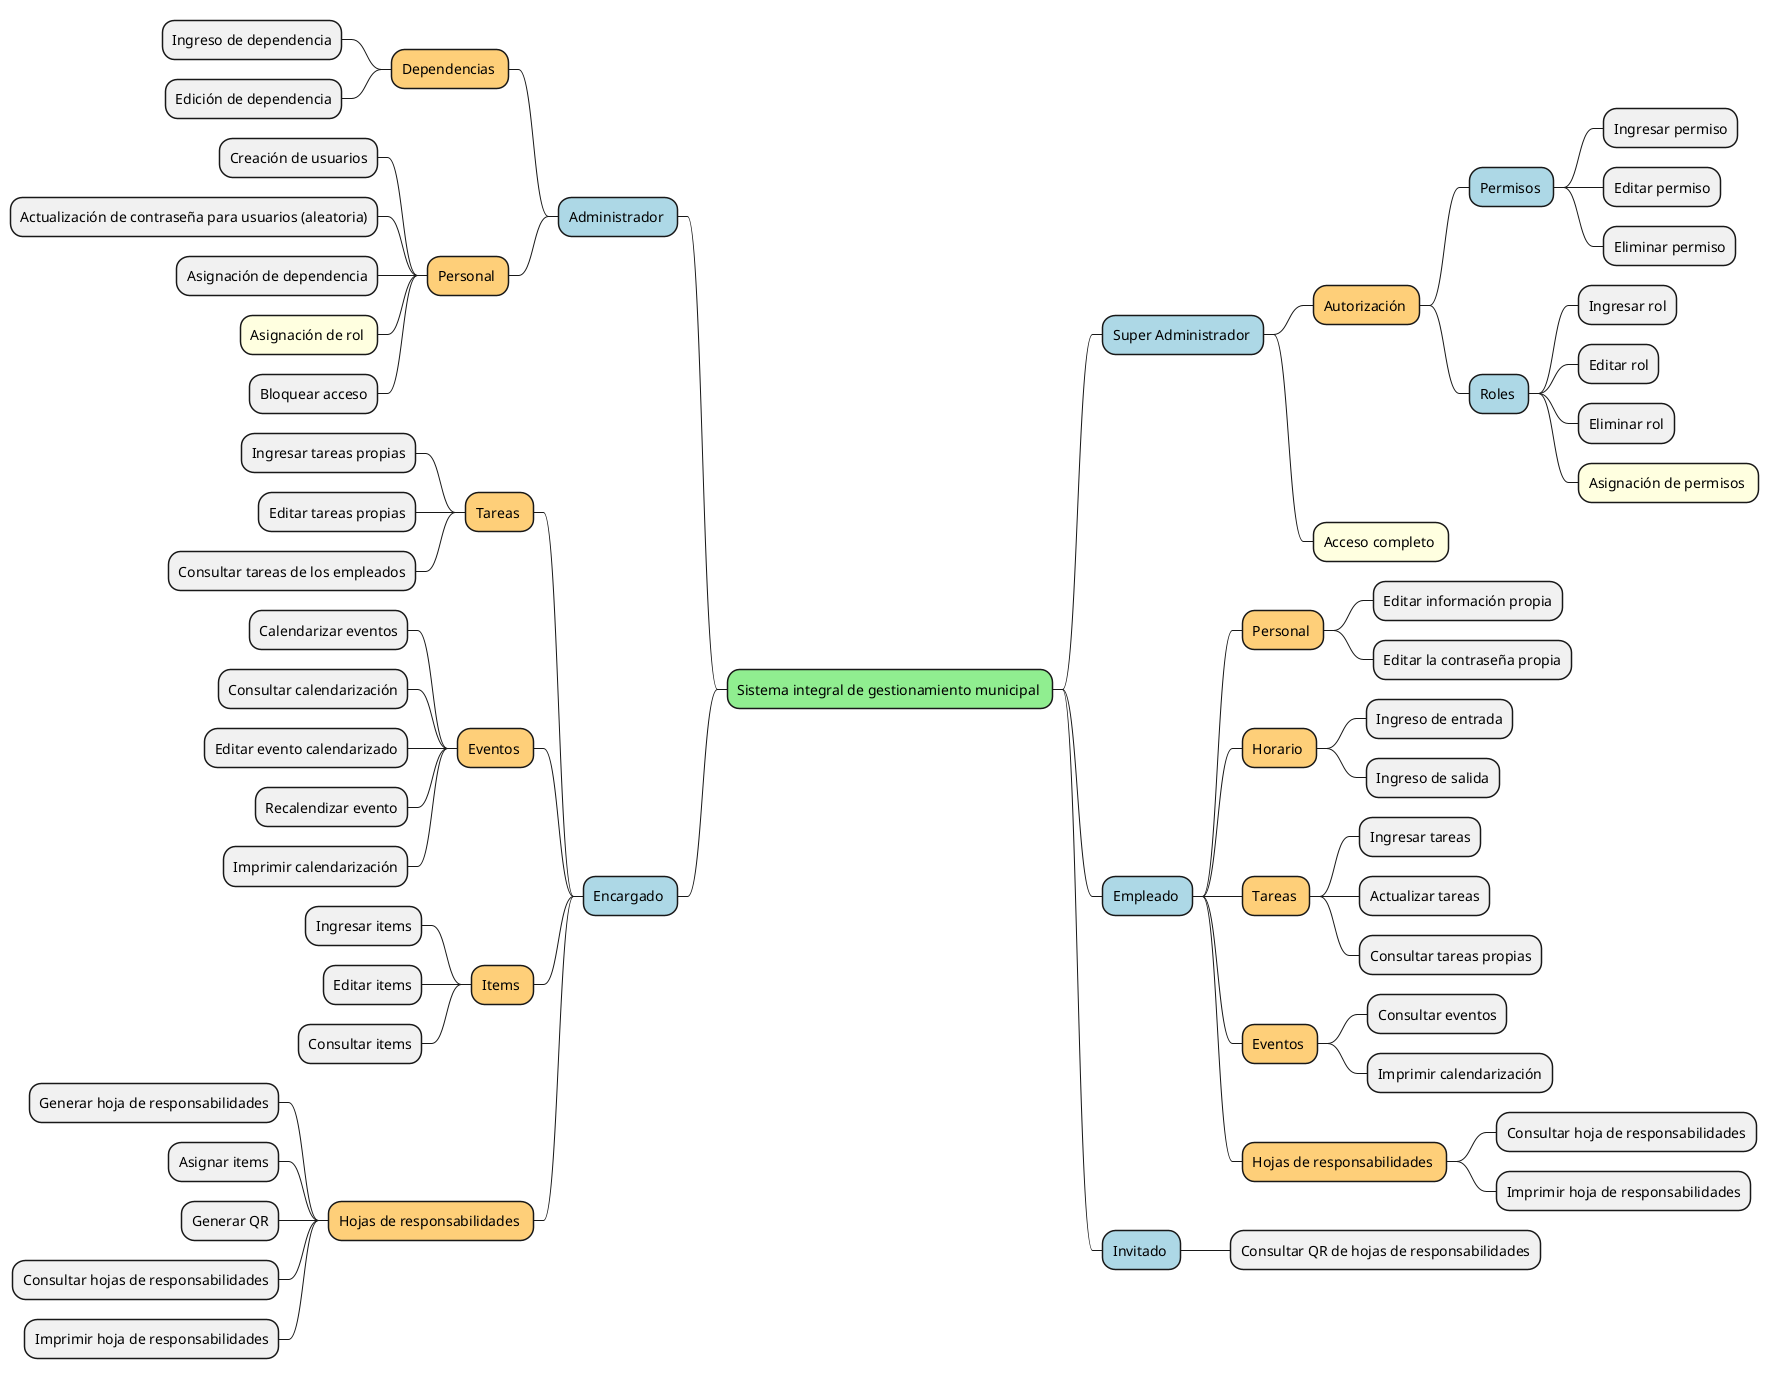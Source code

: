@startmindmap "Diagrama de contexto 2 - Planteamiento general"

<style>
mindmapDiagram {
    .green {
        BackgroundColor lightgreen
    }
    .rose {
        BackgroundColor #FFBBCC
    }
    .blue {
        BackgroundColor lightblue
    }
    .yellow {
        BackgroundColor lightyellow
    }
    .orange {
        BackgroundColor #FECF79
    }
    .white {
        BackgroundColor white
    }
}
</style>

* Sistema integral de gestionamiento municipal <<green>>


++ Super Administrador <<blue>>
+++ Autorización <<orange>>
++++ Permisos <<blue>>
+++++ Ingresar permiso
+++++ Editar permiso
+++++ Eliminar permiso
++++ Roles <<blue>>
+++++ Ingresar rol
+++++ Editar rol
+++++ Eliminar rol
+++++ Asignación de permisos <<yellow>>
+++ Acceso completo <<yellow>>
++ Empleado <<blue>>
+++ Personal <<orange>>
++++ Editar información propia
++++ Editar la contraseña propia
+++ Horario <<orange>>
++++ Ingreso de entrada
++++ Ingreso de salida
+++ Tareas <<orange>>
++++ Ingresar tareas
++++ Actualizar tareas
++++ Consultar tareas propias
+++ Eventos <<orange>>
++++ Consultar eventos
++++ Imprimir calendarización
+++ Hojas de responsabilidades <<orange>>
++++ Consultar hoja de responsabilidades
++++ Imprimir hoja de responsabilidades

++ Invitado <<blue>>
+++ Consultar QR de hojas de responsabilidades

left side

-- Administrador <<blue>>
--- Dependencias <<orange>>
---- Ingreso de dependencia
---- Edición de dependencia
--- Personal <<orange>>
---- Creación de usuarios
---- Actualización de contraseña para usuarios (aleatoria)
---- Asignación de dependencia
---- Asignación de rol <<yellow>>
---- Bloquear acceso
-- Encargado <<blue>>
--- Tareas <<orange>>
---- Ingresar tareas propias
---- Editar tareas propias
---- Consultar tareas de los empleados
--- Eventos <<orange>>
---- Calendarizar eventos
---- Consultar calendarización
---- Editar evento calendarizado
---- Recalendizar evento
---- Imprimir calendarización
--- Items <<orange>>
---- Ingresar items
---- Editar items
---- Consultar items
--- Hojas de responsabilidades <<orange>>
---- Generar hoja de responsabilidades
---- Asignar items
---- Generar QR
---- Consultar hojas de responsabilidades
---- Imprimir hoja de responsabilidades
@endmindmap
